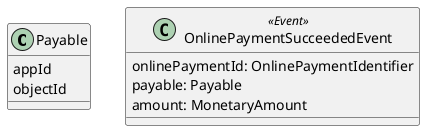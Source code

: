 @startuml
class Payable {
   {field} appId
   {field} objectId
}

class OnlinePaymentSucceededEvent <<Event>> {
    {field} onlinePaymentId: OnlinePaymentIdentifier
    {field} payable: Payable
    {field} amount: MonetaryAmount
}

@enduml